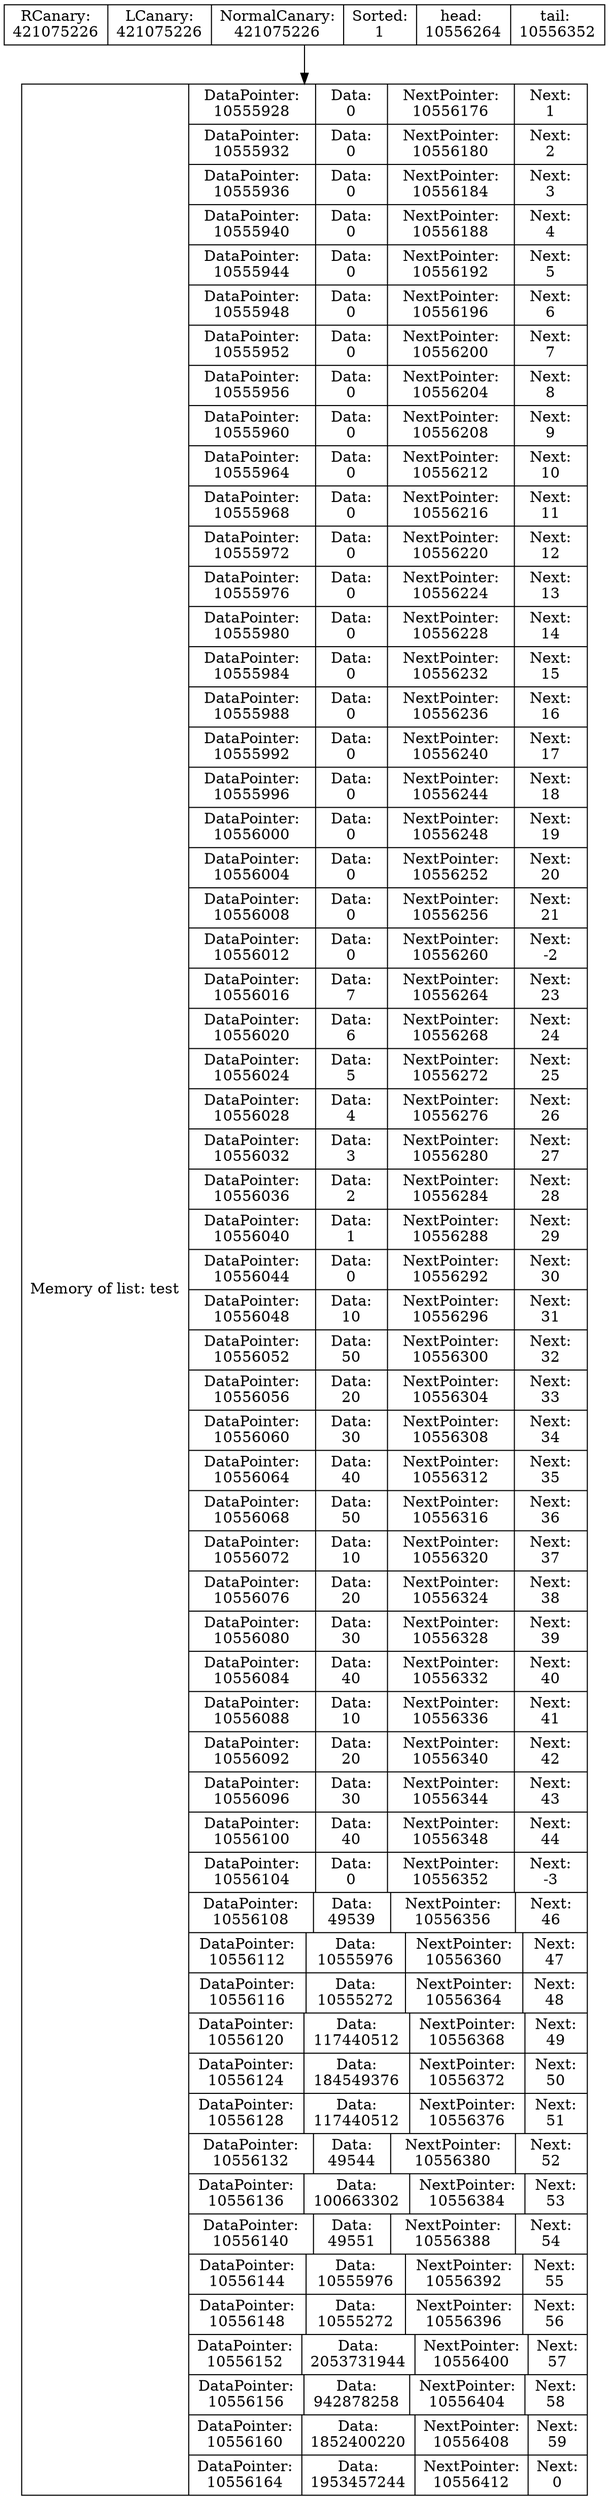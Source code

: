 digraph G{
data [shape=record,label="{Memory of list: test} | {{DataPointer:\n10555928 | Data:\n0 | NextPointer:\n10556176 | Next:\n1}
| {DataPointer:\n10555932 | Data:\n0 | NextPointer:\n10556180 | Next:\n2}
| {DataPointer:\n10555936 | Data:\n0 | NextPointer:\n10556184 | Next:\n3}
| {DataPointer:\n10555940 | Data:\n0 | NextPointer:\n10556188 | Next:\n4}
| {DataPointer:\n10555944 | Data:\n0 | NextPointer:\n10556192 | Next:\n5}
| {DataPointer:\n10555948 | Data:\n0 | NextPointer:\n10556196 | Next:\n6}
| {DataPointer:\n10555952 | Data:\n0 | NextPointer:\n10556200 | Next:\n7}
| {DataPointer:\n10555956 | Data:\n0 | NextPointer:\n10556204 | Next:\n8}
| {DataPointer:\n10555960 | Data:\n0 | NextPointer:\n10556208 | Next:\n9}
| {DataPointer:\n10555964 | Data:\n0 | NextPointer:\n10556212 | Next:\n10}
| {DataPointer:\n10555968 | Data:\n0 | NextPointer:\n10556216 | Next:\n11}
| {DataPointer:\n10555972 | Data:\n0 | NextPointer:\n10556220 | Next:\n12}
| {DataPointer:\n10555976 | Data:\n0 | NextPointer:\n10556224 | Next:\n13}
| {DataPointer:\n10555980 | Data:\n0 | NextPointer:\n10556228 | Next:\n14}
| {DataPointer:\n10555984 | Data:\n0 | NextPointer:\n10556232 | Next:\n15}
| {DataPointer:\n10555988 | Data:\n0 | NextPointer:\n10556236 | Next:\n16}
| {DataPointer:\n10555992 | Data:\n0 | NextPointer:\n10556240 | Next:\n17}
| {DataPointer:\n10555996 | Data:\n0 | NextPointer:\n10556244 | Next:\n18}
| {DataPointer:\n10556000 | Data:\n0 | NextPointer:\n10556248 | Next:\n19}
| {DataPointer:\n10556004 | Data:\n0 | NextPointer:\n10556252 | Next:\n20}
| {DataPointer:\n10556008 | Data:\n0 | NextPointer:\n10556256 | Next:\n21}
| {DataPointer:\n10556012 | Data:\n0 | NextPointer:\n10556260 | Next:\n-2}
| {DataPointer:\n10556016 | Data:\n7 | NextPointer:\n10556264 | Next:\n23}
| {DataPointer:\n10556020 | Data:\n6 | NextPointer:\n10556268 | Next:\n24}
| {DataPointer:\n10556024 | Data:\n5 | NextPointer:\n10556272 | Next:\n25}
| {DataPointer:\n10556028 | Data:\n4 | NextPointer:\n10556276 | Next:\n26}
| {DataPointer:\n10556032 | Data:\n3 | NextPointer:\n10556280 | Next:\n27}
| {DataPointer:\n10556036 | Data:\n2 | NextPointer:\n10556284 | Next:\n28}
| {DataPointer:\n10556040 | Data:\n1 | NextPointer:\n10556288 | Next:\n29}
| {DataPointer:\n10556044 | Data:\n0 | NextPointer:\n10556292 | Next:\n30}
| {DataPointer:\n10556048 | Data:\n10 | NextPointer:\n10556296 | Next:\n31}
| {DataPointer:\n10556052 | Data:\n50 | NextPointer:\n10556300 | Next:\n32}
| {DataPointer:\n10556056 | Data:\n20 | NextPointer:\n10556304 | Next:\n33}
| {DataPointer:\n10556060 | Data:\n30 | NextPointer:\n10556308 | Next:\n34}
| {DataPointer:\n10556064 | Data:\n40 | NextPointer:\n10556312 | Next:\n35}
| {DataPointer:\n10556068 | Data:\n50 | NextPointer:\n10556316 | Next:\n36}
| {DataPointer:\n10556072 | Data:\n10 | NextPointer:\n10556320 | Next:\n37}
| {DataPointer:\n10556076 | Data:\n20 | NextPointer:\n10556324 | Next:\n38}
| {DataPointer:\n10556080 | Data:\n30 | NextPointer:\n10556328 | Next:\n39}
| {DataPointer:\n10556084 | Data:\n40 | NextPointer:\n10556332 | Next:\n40}
| {DataPointer:\n10556088 | Data:\n10 | NextPointer:\n10556336 | Next:\n41}
| {DataPointer:\n10556092 | Data:\n20 | NextPointer:\n10556340 | Next:\n42}
| {DataPointer:\n10556096 | Data:\n30 | NextPointer:\n10556344 | Next:\n43}
| {DataPointer:\n10556100 | Data:\n40 | NextPointer:\n10556348 | Next:\n44}
| {DataPointer:\n10556104 | Data:\n0 | NextPointer:\n10556352 | Next:\n-3}
| {DataPointer:\n10556108 | Data:\n49539 | NextPointer:\n10556356 | Next:\n46}
| {DataPointer:\n10556112 | Data:\n10555976 | NextPointer:\n10556360 | Next:\n47}
| {DataPointer:\n10556116 | Data:\n10555272 | NextPointer:\n10556364 | Next:\n48}
| {DataPointer:\n10556120 | Data:\n117440512 | NextPointer:\n10556368 | Next:\n49}
| {DataPointer:\n10556124 | Data:\n184549376 | NextPointer:\n10556372 | Next:\n50}
| {DataPointer:\n10556128 | Data:\n117440512 | NextPointer:\n10556376 | Next:\n51}
| {DataPointer:\n10556132 | Data:\n49544 | NextPointer:\n10556380 | Next:\n52}
| {DataPointer:\n10556136 | Data:\n100663302 | NextPointer:\n10556384 | Next:\n53}
| {DataPointer:\n10556140 | Data:\n49551 | NextPointer:\n10556388 | Next:\n54}
| {DataPointer:\n10556144 | Data:\n10555976 | NextPointer:\n10556392 | Next:\n55}
| {DataPointer:\n10556148 | Data:\n10555272 | NextPointer:\n10556396 | Next:\n56}
| {DataPointer:\n10556152 | Data:\n2053731944 | NextPointer:\n10556400 | Next:\n57}
| {DataPointer:\n10556156 | Data:\n942878258 | NextPointer:\n10556404 | Next:\n58}
| {DataPointer:\n10556160 | Data:\n1852400220 | NextPointer:\n10556408 | Next:\n59}
| {DataPointer:\n10556164 | Data:\n1953457244 | NextPointer:\n10556412 | Next:\n0}
}"];
Shild [shape=record,label=" RCanary:\n421075226 | LCanary:\n421075226  | NormalCanary:\n421075226 | Sorted:\n1 | head: \n10556264 | tail: \n10556352 "];
Shild->data
}
